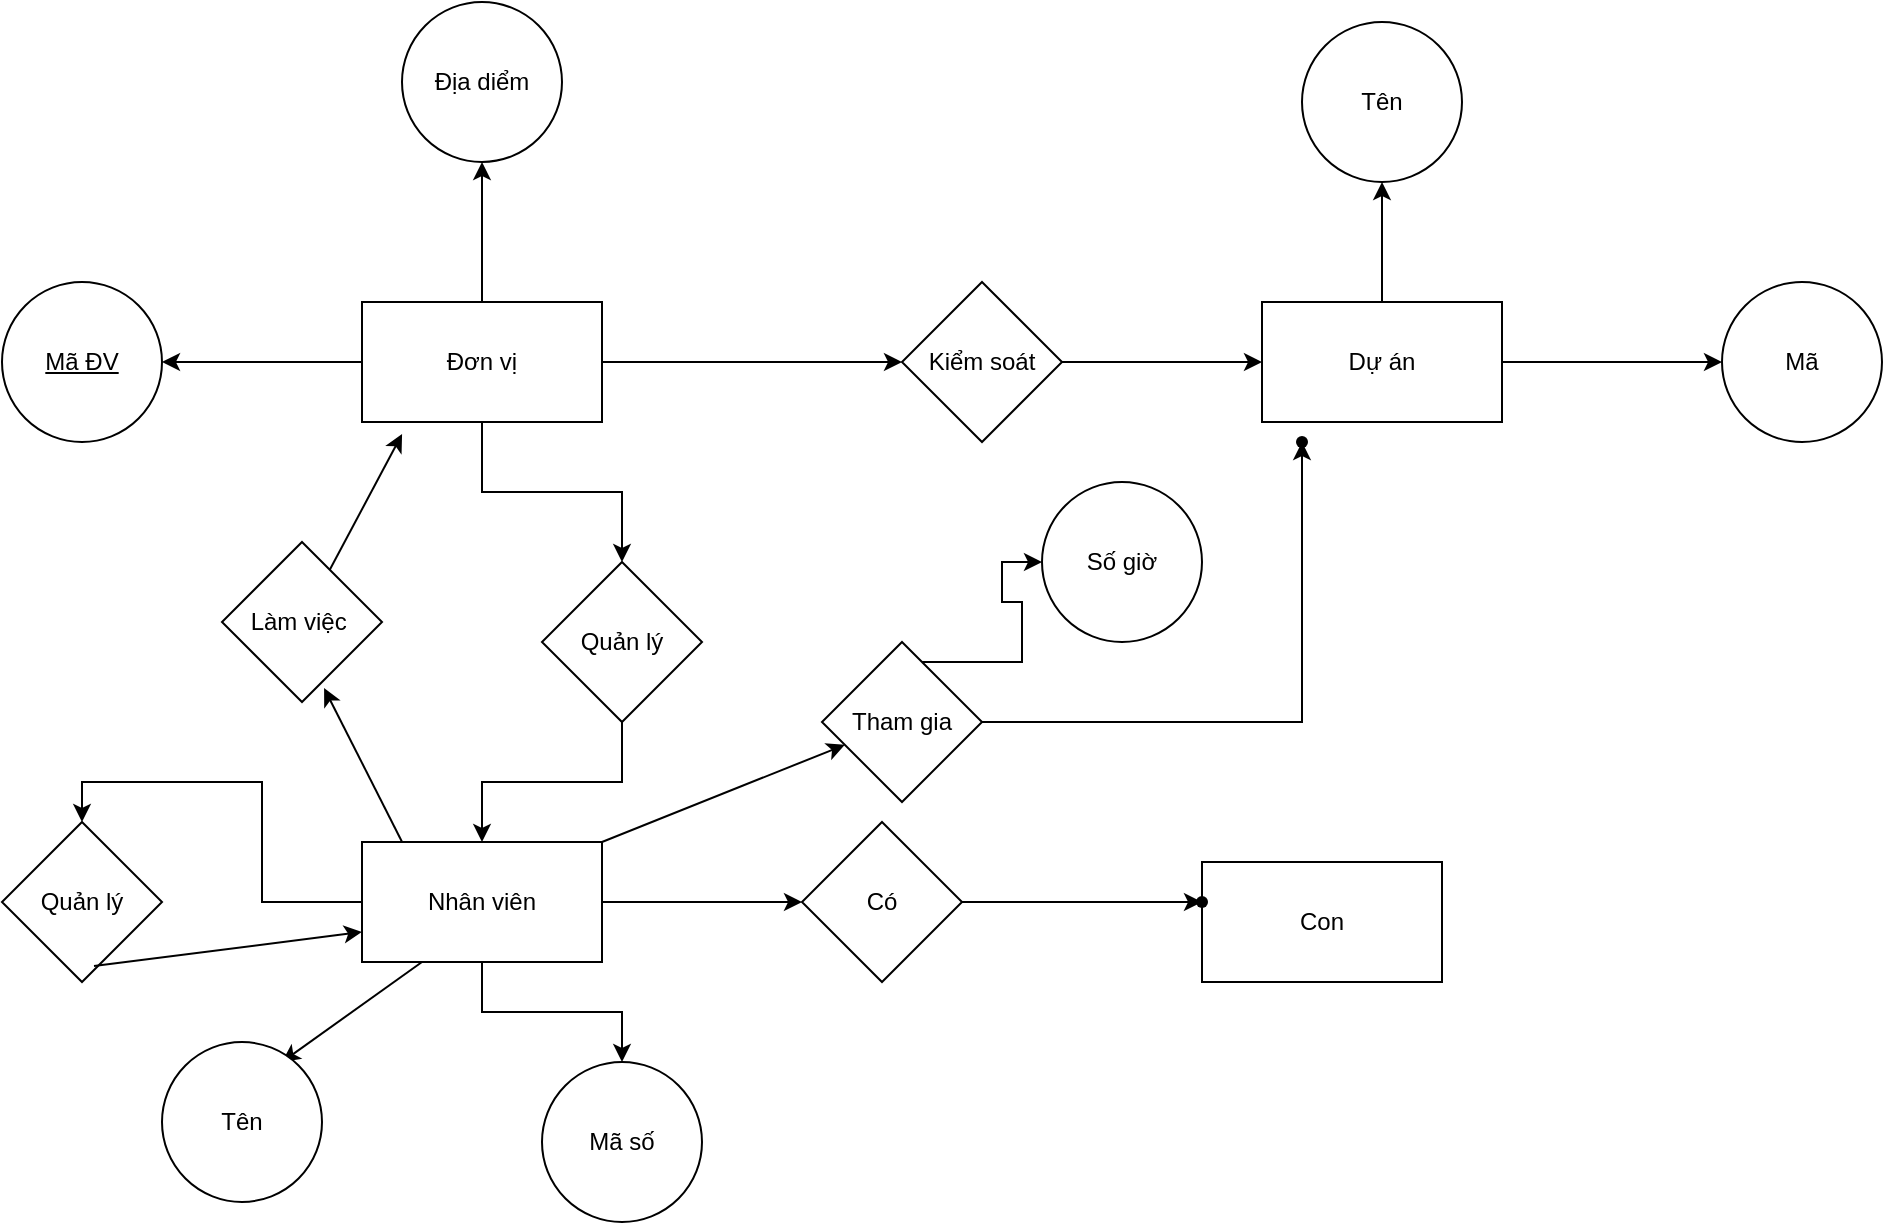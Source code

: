 <mxfile version="21.7.5" type="github">
  <diagram name="Trang-1" id="D_RBQ0y7ovg56_HU9svu">
    <mxGraphModel dx="2137" dy="759" grid="1" gridSize="10" guides="1" tooltips="1" connect="1" arrows="1" fold="1" page="1" pageScale="1" pageWidth="827" pageHeight="1169" math="0" shadow="0">
      <root>
        <mxCell id="0" />
        <mxCell id="1" parent="0" />
        <mxCell id="x9ysftuGAjxYrfnFMvlY-6" value="" style="edgeStyle=orthogonalEdgeStyle;rounded=0;orthogonalLoop=1;jettySize=auto;html=1;" edge="1" parent="1" source="x9ysftuGAjxYrfnFMvlY-1" target="x9ysftuGAjxYrfnFMvlY-5">
          <mxGeometry relative="1" as="geometry" />
        </mxCell>
        <mxCell id="x9ysftuGAjxYrfnFMvlY-8" value="" style="edgeStyle=orthogonalEdgeStyle;rounded=0;orthogonalLoop=1;jettySize=auto;html=1;" edge="1" parent="1" source="x9ysftuGAjxYrfnFMvlY-1" target="x9ysftuGAjxYrfnFMvlY-7">
          <mxGeometry relative="1" as="geometry" />
        </mxCell>
        <mxCell id="x9ysftuGAjxYrfnFMvlY-23" value="" style="edgeStyle=orthogonalEdgeStyle;rounded=0;orthogonalLoop=1;jettySize=auto;html=1;" edge="1" parent="1" source="x9ysftuGAjxYrfnFMvlY-1" target="x9ysftuGAjxYrfnFMvlY-22">
          <mxGeometry relative="1" as="geometry" />
        </mxCell>
        <mxCell id="x9ysftuGAjxYrfnFMvlY-26" value="" style="edgeStyle=orthogonalEdgeStyle;rounded=0;orthogonalLoop=1;jettySize=auto;html=1;" edge="1" parent="1" source="x9ysftuGAjxYrfnFMvlY-1" target="x9ysftuGAjxYrfnFMvlY-25">
          <mxGeometry relative="1" as="geometry" />
        </mxCell>
        <mxCell id="x9ysftuGAjxYrfnFMvlY-1" value="Đơn vị" style="rounded=0;whiteSpace=wrap;html=1;" vertex="1" parent="1">
          <mxGeometry x="120" y="260" width="120" height="60" as="geometry" />
        </mxCell>
        <mxCell id="x9ysftuGAjxYrfnFMvlY-11" value="" style="edgeStyle=orthogonalEdgeStyle;rounded=0;orthogonalLoop=1;jettySize=auto;html=1;" edge="1" parent="1" source="x9ysftuGAjxYrfnFMvlY-2" target="x9ysftuGAjxYrfnFMvlY-10">
          <mxGeometry relative="1" as="geometry" />
        </mxCell>
        <mxCell id="x9ysftuGAjxYrfnFMvlY-13" value="" style="edgeStyle=orthogonalEdgeStyle;rounded=0;orthogonalLoop=1;jettySize=auto;html=1;" edge="1" parent="1" source="x9ysftuGAjxYrfnFMvlY-2" target="x9ysftuGAjxYrfnFMvlY-12">
          <mxGeometry relative="1" as="geometry" />
        </mxCell>
        <mxCell id="x9ysftuGAjxYrfnFMvlY-2" value="Dự án" style="rounded=0;whiteSpace=wrap;html=1;" vertex="1" parent="1">
          <mxGeometry x="570" y="260" width="120" height="60" as="geometry" />
        </mxCell>
        <mxCell id="x9ysftuGAjxYrfnFMvlY-3" value="Con" style="rounded=0;whiteSpace=wrap;html=1;" vertex="1" parent="1">
          <mxGeometry x="540" y="540" width="120" height="60" as="geometry" />
        </mxCell>
        <mxCell id="x9ysftuGAjxYrfnFMvlY-15" value="" style="edgeStyle=orthogonalEdgeStyle;rounded=0;orthogonalLoop=1;jettySize=auto;html=1;" edge="1" parent="1" source="x9ysftuGAjxYrfnFMvlY-4" target="x9ysftuGAjxYrfnFMvlY-14">
          <mxGeometry relative="1" as="geometry" />
        </mxCell>
        <mxCell id="x9ysftuGAjxYrfnFMvlY-29" value="" style="edgeStyle=orthogonalEdgeStyle;rounded=0;orthogonalLoop=1;jettySize=auto;html=1;entryX=0.5;entryY=0;entryDx=0;entryDy=0;" edge="1" parent="1" source="x9ysftuGAjxYrfnFMvlY-4" target="x9ysftuGAjxYrfnFMvlY-28">
          <mxGeometry relative="1" as="geometry" />
        </mxCell>
        <mxCell id="x9ysftuGAjxYrfnFMvlY-46" value="" style="edgeStyle=orthogonalEdgeStyle;rounded=0;orthogonalLoop=1;jettySize=auto;html=1;" edge="1" parent="1" source="x9ysftuGAjxYrfnFMvlY-4" target="x9ysftuGAjxYrfnFMvlY-45">
          <mxGeometry relative="1" as="geometry" />
        </mxCell>
        <mxCell id="x9ysftuGAjxYrfnFMvlY-4" value="Nhân viên" style="rounded=0;whiteSpace=wrap;html=1;" vertex="1" parent="1">
          <mxGeometry x="120" y="530" width="120" height="60" as="geometry" />
        </mxCell>
        <mxCell id="x9ysftuGAjxYrfnFMvlY-5" value="Địa diểm" style="ellipse;whiteSpace=wrap;html=1;rounded=0;" vertex="1" parent="1">
          <mxGeometry x="140" y="110" width="80" height="80" as="geometry" />
        </mxCell>
        <mxCell id="x9ysftuGAjxYrfnFMvlY-7" value="&lt;u&gt;Mã ĐV&lt;/u&gt;" style="ellipse;whiteSpace=wrap;html=1;rounded=0;" vertex="1" parent="1">
          <mxGeometry x="-60" y="250" width="80" height="80" as="geometry" />
        </mxCell>
        <mxCell id="x9ysftuGAjxYrfnFMvlY-10" value="Tên" style="ellipse;whiteSpace=wrap;html=1;rounded=0;" vertex="1" parent="1">
          <mxGeometry x="590" y="120" width="80" height="80" as="geometry" />
        </mxCell>
        <mxCell id="x9ysftuGAjxYrfnFMvlY-12" value="Mã" style="ellipse;whiteSpace=wrap;html=1;rounded=0;" vertex="1" parent="1">
          <mxGeometry x="800" y="250" width="80" height="80" as="geometry" />
        </mxCell>
        <mxCell id="x9ysftuGAjxYrfnFMvlY-14" value="Mã số" style="ellipse;whiteSpace=wrap;html=1;rounded=0;" vertex="1" parent="1">
          <mxGeometry x="210" y="640" width="80" height="80" as="geometry" />
        </mxCell>
        <mxCell id="x9ysftuGAjxYrfnFMvlY-16" value="" style="endArrow=classic;html=1;rounded=0;exitX=0.25;exitY=1;exitDx=0;exitDy=0;" edge="1" parent="1" source="x9ysftuGAjxYrfnFMvlY-4">
          <mxGeometry width="50" height="50" relative="1" as="geometry">
            <mxPoint x="390" y="420" as="sourcePoint" />
            <mxPoint x="80" y="640" as="targetPoint" />
          </mxGeometry>
        </mxCell>
        <mxCell id="x9ysftuGAjxYrfnFMvlY-17" value="Tên" style="ellipse;whiteSpace=wrap;html=1;rounded=0;" vertex="1" parent="1">
          <mxGeometry x="20" y="630" width="80" height="80" as="geometry" />
        </mxCell>
        <mxCell id="x9ysftuGAjxYrfnFMvlY-24" value="" style="edgeStyle=orthogonalEdgeStyle;rounded=0;orthogonalLoop=1;jettySize=auto;html=1;" edge="1" parent="1" source="x9ysftuGAjxYrfnFMvlY-22" target="x9ysftuGAjxYrfnFMvlY-4">
          <mxGeometry relative="1" as="geometry" />
        </mxCell>
        <mxCell id="x9ysftuGAjxYrfnFMvlY-22" value="Quản lý" style="rhombus;whiteSpace=wrap;html=1;rounded=0;" vertex="1" parent="1">
          <mxGeometry x="210" y="390" width="80" height="80" as="geometry" />
        </mxCell>
        <mxCell id="x9ysftuGAjxYrfnFMvlY-27" value="" style="edgeStyle=orthogonalEdgeStyle;rounded=0;orthogonalLoop=1;jettySize=auto;html=1;" edge="1" parent="1" source="x9ysftuGAjxYrfnFMvlY-25" target="x9ysftuGAjxYrfnFMvlY-2">
          <mxGeometry relative="1" as="geometry" />
        </mxCell>
        <mxCell id="x9ysftuGAjxYrfnFMvlY-25" value="Kiểm soát" style="rhombus;whiteSpace=wrap;html=1;rounded=0;" vertex="1" parent="1">
          <mxGeometry x="390" y="250" width="80" height="80" as="geometry" />
        </mxCell>
        <mxCell id="x9ysftuGAjxYrfnFMvlY-28" value="Quản lý" style="rhombus;whiteSpace=wrap;html=1;rounded=0;" vertex="1" parent="1">
          <mxGeometry x="-60" y="520" width="80" height="80" as="geometry" />
        </mxCell>
        <mxCell id="x9ysftuGAjxYrfnFMvlY-30" value="" style="endArrow=classic;html=1;rounded=0;exitX=0.575;exitY=0.9;exitDx=0;exitDy=0;exitPerimeter=0;entryX=0;entryY=0.75;entryDx=0;entryDy=0;" edge="1" parent="1" source="x9ysftuGAjxYrfnFMvlY-28" target="x9ysftuGAjxYrfnFMvlY-4">
          <mxGeometry width="50" height="50" relative="1" as="geometry">
            <mxPoint x="390" y="420" as="sourcePoint" />
            <mxPoint x="440" y="370" as="targetPoint" />
          </mxGeometry>
        </mxCell>
        <mxCell id="x9ysftuGAjxYrfnFMvlY-31" value="" style="endArrow=classic;html=1;rounded=0;exitX=1;exitY=0;exitDx=0;exitDy=0;" edge="1" parent="1" source="x9ysftuGAjxYrfnFMvlY-4" target="x9ysftuGAjxYrfnFMvlY-32">
          <mxGeometry width="50" height="50" relative="1" as="geometry">
            <mxPoint x="390" y="420" as="sourcePoint" />
            <mxPoint x="360" y="470" as="targetPoint" />
          </mxGeometry>
        </mxCell>
        <mxCell id="x9ysftuGAjxYrfnFMvlY-34" value="" style="edgeStyle=orthogonalEdgeStyle;rounded=0;orthogonalLoop=1;jettySize=auto;html=1;" edge="1" parent="1" source="x9ysftuGAjxYrfnFMvlY-32" target="x9ysftuGAjxYrfnFMvlY-33">
          <mxGeometry relative="1" as="geometry" />
        </mxCell>
        <mxCell id="x9ysftuGAjxYrfnFMvlY-37" value="" style="edgeStyle=orthogonalEdgeStyle;rounded=0;orthogonalLoop=1;jettySize=auto;html=1;" edge="1" parent="1" source="x9ysftuGAjxYrfnFMvlY-32" target="x9ysftuGAjxYrfnFMvlY-36">
          <mxGeometry relative="1" as="geometry">
            <Array as="points">
              <mxPoint x="450" y="440" />
              <mxPoint x="450" y="410" />
              <mxPoint x="440" y="410" />
              <mxPoint x="440" y="390" />
            </Array>
          </mxGeometry>
        </mxCell>
        <mxCell id="x9ysftuGAjxYrfnFMvlY-32" value="Tham gia" style="rhombus;whiteSpace=wrap;html=1;" vertex="1" parent="1">
          <mxGeometry x="350" y="430" width="80" height="80" as="geometry" />
        </mxCell>
        <mxCell id="x9ysftuGAjxYrfnFMvlY-33" value="" style="shape=waypoint;sketch=0;size=6;pointerEvents=1;points=[];fillColor=default;resizable=0;rotatable=0;perimeter=centerPerimeter;snapToPoint=1;" vertex="1" parent="1">
          <mxGeometry x="580" y="320" width="20" height="20" as="geometry" />
        </mxCell>
        <mxCell id="x9ysftuGAjxYrfnFMvlY-36" value="Số giờ" style="ellipse;whiteSpace=wrap;html=1;" vertex="1" parent="1">
          <mxGeometry x="460" y="350" width="80" height="80" as="geometry" />
        </mxCell>
        <mxCell id="x9ysftuGAjxYrfnFMvlY-40" value="" style="endArrow=classic;html=1;rounded=0;exitX=0.167;exitY=0;exitDx=0;exitDy=0;exitPerimeter=0;entryX=0.638;entryY=0.913;entryDx=0;entryDy=0;entryPerimeter=0;" edge="1" parent="1" source="x9ysftuGAjxYrfnFMvlY-4" target="x9ysftuGAjxYrfnFMvlY-41">
          <mxGeometry width="50" height="50" relative="1" as="geometry">
            <mxPoint x="390" y="420" as="sourcePoint" />
            <mxPoint x="90" y="430" as="targetPoint" />
          </mxGeometry>
        </mxCell>
        <mxCell id="x9ysftuGAjxYrfnFMvlY-41" value="Làm việc&amp;nbsp;" style="rhombus;whiteSpace=wrap;html=1;rounded=0;" vertex="1" parent="1">
          <mxGeometry x="50" y="380" width="80" height="80" as="geometry" />
        </mxCell>
        <mxCell id="x9ysftuGAjxYrfnFMvlY-44" value="" style="endArrow=classic;html=1;rounded=0;entryX=0.167;entryY=1.1;entryDx=0;entryDy=0;entryPerimeter=0;" edge="1" parent="1" source="x9ysftuGAjxYrfnFMvlY-41" target="x9ysftuGAjxYrfnFMvlY-1">
          <mxGeometry width="50" height="50" relative="1" as="geometry">
            <mxPoint x="150" y="540" as="sourcePoint" />
            <mxPoint x="111" y="463" as="targetPoint" />
          </mxGeometry>
        </mxCell>
        <mxCell id="x9ysftuGAjxYrfnFMvlY-48" value="" style="edgeStyle=orthogonalEdgeStyle;rounded=0;orthogonalLoop=1;jettySize=auto;html=1;" edge="1" parent="1" source="x9ysftuGAjxYrfnFMvlY-45" target="x9ysftuGAjxYrfnFMvlY-47">
          <mxGeometry relative="1" as="geometry" />
        </mxCell>
        <mxCell id="x9ysftuGAjxYrfnFMvlY-45" value="Có" style="rhombus;whiteSpace=wrap;html=1;rounded=0;" vertex="1" parent="1">
          <mxGeometry x="340" y="520" width="80" height="80" as="geometry" />
        </mxCell>
        <mxCell id="x9ysftuGAjxYrfnFMvlY-47" value="" style="shape=waypoint;sketch=0;size=6;pointerEvents=1;points=[];fillColor=default;resizable=0;rotatable=0;perimeter=centerPerimeter;snapToPoint=1;rounded=0;" vertex="1" parent="1">
          <mxGeometry x="530" y="550" width="20" height="20" as="geometry" />
        </mxCell>
      </root>
    </mxGraphModel>
  </diagram>
</mxfile>
